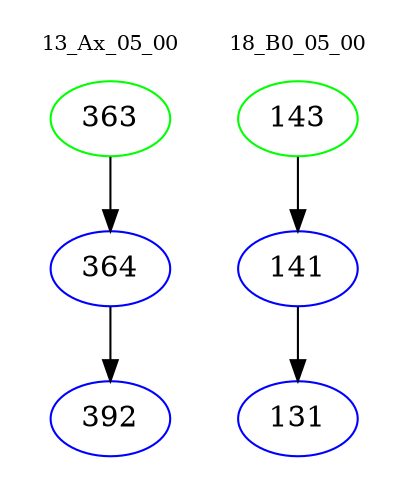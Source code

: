 digraph{
subgraph cluster_0 {
color = white
label = "13_Ax_05_00";
fontsize=10;
T0_363 [label="363", color="green"]
T0_363 -> T0_364 [color="black"]
T0_364 [label="364", color="blue"]
T0_364 -> T0_392 [color="black"]
T0_392 [label="392", color="blue"]
}
subgraph cluster_1 {
color = white
label = "18_B0_05_00";
fontsize=10;
T1_143 [label="143", color="green"]
T1_143 -> T1_141 [color="black"]
T1_141 [label="141", color="blue"]
T1_141 -> T1_131 [color="black"]
T1_131 [label="131", color="blue"]
}
}
